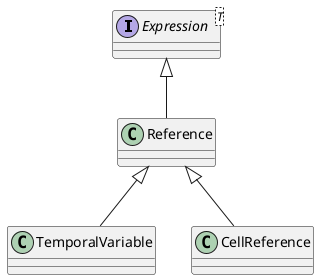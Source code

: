  @startuml doc-files/lang02_01_analysis_v2.png
 interface Expression<T> {
      
    }
    class TemporalVariable {
    
    }
    class Reference {

    }
    class CellReference {
    }

    Expression <|-- Reference
    Reference <|-- TemporalVariable
    Reference <|-- CellReference
    
  @enduml